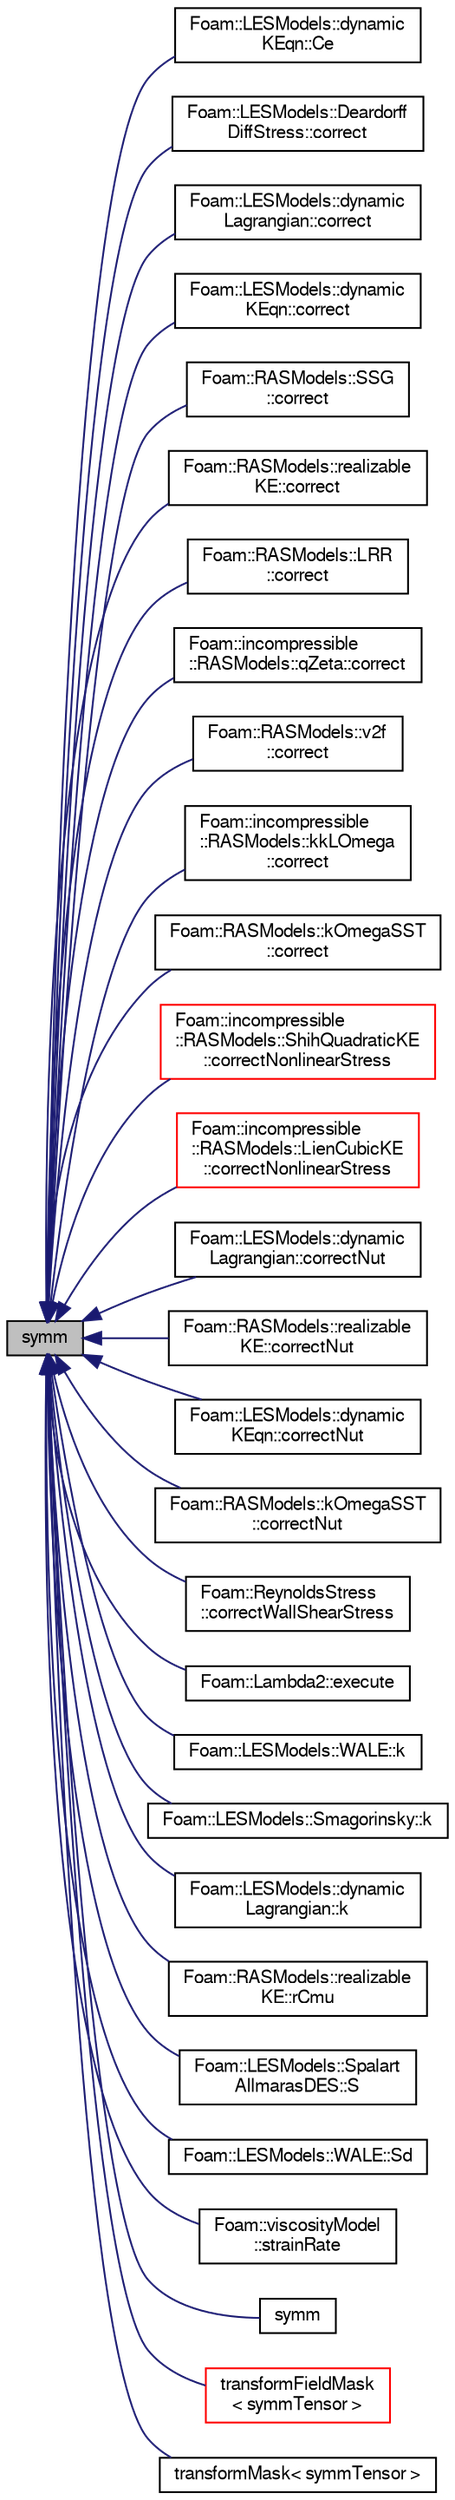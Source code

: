 digraph "symm"
{
  bgcolor="transparent";
  edge [fontname="FreeSans",fontsize="10",labelfontname="FreeSans",labelfontsize="10"];
  node [fontname="FreeSans",fontsize="10",shape=record];
  rankdir="LR";
  Node1 [label="symm",height=0.2,width=0.4,color="black", fillcolor="grey75", style="filled" fontcolor="black"];
  Node1 -> Node2 [dir="back",color="midnightblue",fontsize="10",style="solid",fontname="FreeSans"];
  Node2 [label="Foam::LESModels::dynamic\lKEqn::Ce",height=0.2,width=0.4,color="black",URL="$a00580.html#a3c2974586dff0144748fe3e9ce362bb5"];
  Node1 -> Node3 [dir="back",color="midnightblue",fontsize="10",style="solid",fontname="FreeSans"];
  Node3 [label="Foam::LESModels::Deardorff\lDiffStress::correct",height=0.2,width=0.4,color="black",URL="$a00482.html#a3ae44b28050c3aa494c1d8e18cf618c1",tooltip="Correct sub-grid stress, eddy-Viscosity and related properties. "];
  Node1 -> Node4 [dir="back",color="midnightblue",fontsize="10",style="solid",fontname="FreeSans"];
  Node4 [label="Foam::LESModels::dynamic\lLagrangian::correct",height=0.2,width=0.4,color="black",URL="$a00581.html#a3ae44b28050c3aa494c1d8e18cf618c1",tooltip="Correct Eddy-Viscosity and related properties. "];
  Node1 -> Node5 [dir="back",color="midnightblue",fontsize="10",style="solid",fontname="FreeSans"];
  Node5 [label="Foam::LESModels::dynamic\lKEqn::correct",height=0.2,width=0.4,color="black",URL="$a00580.html#a3ae44b28050c3aa494c1d8e18cf618c1",tooltip="Correct Eddy-Viscosity and related properties. "];
  Node1 -> Node6 [dir="back",color="midnightblue",fontsize="10",style="solid",fontname="FreeSans"];
  Node6 [label="Foam::RASModels::SSG\l::correct",height=0.2,width=0.4,color="black",URL="$a02350.html#a3ae44b28050c3aa494c1d8e18cf618c1",tooltip="Solve the turbulence equations and correct eddy-Viscosity and. "];
  Node1 -> Node7 [dir="back",color="midnightblue",fontsize="10",style="solid",fontname="FreeSans"];
  Node7 [label="Foam::RASModels::realizable\lKE::correct",height=0.2,width=0.4,color="black",URL="$a02037.html#a3ae44b28050c3aa494c1d8e18cf618c1",tooltip="Solve the turbulence equations and correct the turbulence viscosity. "];
  Node1 -> Node8 [dir="back",color="midnightblue",fontsize="10",style="solid",fontname="FreeSans"];
  Node8 [label="Foam::RASModels::LRR\l::correct",height=0.2,width=0.4,color="black",URL="$a01344.html#a3ae44b28050c3aa494c1d8e18cf618c1",tooltip="Solve the turbulence equations and correct eddy-Viscosity and. "];
  Node1 -> Node9 [dir="back",color="midnightblue",fontsize="10",style="solid",fontname="FreeSans"];
  Node9 [label="Foam::incompressible\l::RASModels::qZeta::correct",height=0.2,width=0.4,color="black",URL="$a01996.html#a3ae44b28050c3aa494c1d8e18cf618c1",tooltip="Solve the turbulence equations and correct the turbulence viscosity. "];
  Node1 -> Node10 [dir="back",color="midnightblue",fontsize="10",style="solid",fontname="FreeSans"];
  Node10 [label="Foam::RASModels::v2f\l::correct",height=0.2,width=0.4,color="black",URL="$a02700.html#a3ae44b28050c3aa494c1d8e18cf618c1",tooltip="Solve the turbulence equations and correct the turbulence viscosity. "];
  Node1 -> Node11 [dir="back",color="midnightblue",fontsize="10",style="solid",fontname="FreeSans"];
  Node11 [label="Foam::incompressible\l::RASModels::kkLOmega\l::correct",height=0.2,width=0.4,color="black",URL="$a01203.html#a3ae44b28050c3aa494c1d8e18cf618c1",tooltip="Solve the turbulence equations and correct the turbulence viscosity. "];
  Node1 -> Node12 [dir="back",color="midnightblue",fontsize="10",style="solid",fontname="FreeSans"];
  Node12 [label="Foam::RASModels::kOmegaSST\l::correct",height=0.2,width=0.4,color="black",URL="$a01207.html#a3ae44b28050c3aa494c1d8e18cf618c1",tooltip="Solve the turbulence equations and correct the turbulence viscosity. "];
  Node1 -> Node13 [dir="back",color="midnightblue",fontsize="10",style="solid",fontname="FreeSans"];
  Node13 [label="Foam::incompressible\l::RASModels::ShihQuadraticKE\l::correctNonlinearStress",height=0.2,width=0.4,color="red",URL="$a02228.html#aaeceed08f8e5aa404ea620bbed333cf2"];
  Node1 -> Node14 [dir="back",color="midnightblue",fontsize="10",style="solid",fontname="FreeSans"];
  Node14 [label="Foam::incompressible\l::RASModels::LienCubicKE\l::correctNonlinearStress",height=0.2,width=0.4,color="red",URL="$a01273.html#aaeceed08f8e5aa404ea620bbed333cf2"];
  Node1 -> Node15 [dir="back",color="midnightblue",fontsize="10",style="solid",fontname="FreeSans"];
  Node15 [label="Foam::LESModels::dynamic\lLagrangian::correctNut",height=0.2,width=0.4,color="black",URL="$a00581.html#a49501d539a9eb81be373db98c31bc2b0",tooltip="Update sub-grid eddy-viscosity. "];
  Node1 -> Node16 [dir="back",color="midnightblue",fontsize="10",style="solid",fontname="FreeSans"];
  Node16 [label="Foam::RASModels::realizable\lKE::correctNut",height=0.2,width=0.4,color="black",URL="$a02037.html#aaffe89433f18f1ee4137486e19219448"];
  Node1 -> Node17 [dir="back",color="midnightblue",fontsize="10",style="solid",fontname="FreeSans"];
  Node17 [label="Foam::LESModels::dynamic\lKEqn::correctNut",height=0.2,width=0.4,color="black",URL="$a00580.html#aaffe89433f18f1ee4137486e19219448"];
  Node1 -> Node18 [dir="back",color="midnightblue",fontsize="10",style="solid",fontname="FreeSans"];
  Node18 [label="Foam::RASModels::kOmegaSST\l::correctNut",height=0.2,width=0.4,color="black",URL="$a01207.html#aaffe89433f18f1ee4137486e19219448"];
  Node1 -> Node19 [dir="back",color="midnightblue",fontsize="10",style="solid",fontname="FreeSans"];
  Node19 [label="Foam::ReynoldsStress\l::correctWallShearStress",height=0.2,width=0.4,color="black",URL="$a02130.html#a84f52e1173745a74731fffb5bade909d"];
  Node1 -> Node20 [dir="back",color="midnightblue",fontsize="10",style="solid",fontname="FreeSans"];
  Node20 [label="Foam::Lambda2::execute",height=0.2,width=0.4,color="black",URL="$a01225.html#a61af3e60b94ae3e748f6fbac1e794af7",tooltip="Execute, currently does nothing. "];
  Node1 -> Node21 [dir="back",color="midnightblue",fontsize="10",style="solid",fontname="FreeSans"];
  Node21 [label="Foam::LESModels::WALE::k",height=0.2,width=0.4,color="black",URL="$a02750.html#a3ee2be92ecfdbda3c93d52e5c39a127f",tooltip="Return SGS kinetic energy. "];
  Node1 -> Node22 [dir="back",color="midnightblue",fontsize="10",style="solid",fontname="FreeSans"];
  Node22 [label="Foam::LESModels::Smagorinsky::k",height=0.2,width=0.4,color="black",URL="$a02280.html#a5fccd0982fff539a550586cbc901dc80",tooltip="Return SGS kinetic energy. "];
  Node1 -> Node23 [dir="back",color="midnightblue",fontsize="10",style="solid",fontname="FreeSans"];
  Node23 [label="Foam::LESModels::dynamic\lLagrangian::k",height=0.2,width=0.4,color="black",URL="$a00581.html#a49a7ab4748ef69d88e83b0d8c2861f72",tooltip="Return SGS kinetic energy. "];
  Node1 -> Node24 [dir="back",color="midnightblue",fontsize="10",style="solid",fontname="FreeSans"];
  Node24 [label="Foam::RASModels::realizable\lKE::rCmu",height=0.2,width=0.4,color="black",URL="$a02037.html#a1068a692df4f337ad061061d4c6b380d"];
  Node1 -> Node25 [dir="back",color="midnightblue",fontsize="10",style="solid",fontname="FreeSans"];
  Node25 [label="Foam::LESModels::Spalart\lAllmarasDES::S",height=0.2,width=0.4,color="black",URL="$a02320.html#acfff3741f0393eff63d4b8a577f512a0"];
  Node1 -> Node26 [dir="back",color="midnightblue",fontsize="10",style="solid",fontname="FreeSans"];
  Node26 [label="Foam::LESModels::WALE::Sd",height=0.2,width=0.4,color="black",URL="$a02750.html#af5559f82ed9958504f3839db49c958d4",tooltip="Return the deviatoric symmetric part of the square of the given. "];
  Node1 -> Node27 [dir="back",color="midnightblue",fontsize="10",style="solid",fontname="FreeSans"];
  Node27 [label="Foam::viscosityModel\l::strainRate",height=0.2,width=0.4,color="black",URL="$a02730.html#a2f494d28c10b57f6bc995124a23a1149",tooltip="Return the strain rate. "];
  Node1 -> Node28 [dir="back",color="midnightblue",fontsize="10",style="solid",fontname="FreeSans"];
  Node28 [label="symm",height=0.2,width=0.4,color="black",URL="$a10237.html#a67314c61ecbac763bb8d76536cdadd75"];
  Node1 -> Node29 [dir="back",color="midnightblue",fontsize="10",style="solid",fontname="FreeSans"];
  Node29 [label="transformFieldMask\l\< symmTensor \>",height=0.2,width=0.4,color="red",URL="$a10237.html#a7884742c6960329a351e831cbe152e04"];
  Node1 -> Node30 [dir="back",color="midnightblue",fontsize="10",style="solid",fontname="FreeSans"];
  Node30 [label="transformMask\< symmTensor \>",height=0.2,width=0.4,color="black",URL="$a10237.html#aa89228d62b2e59332fca9670044a7a55"];
}

